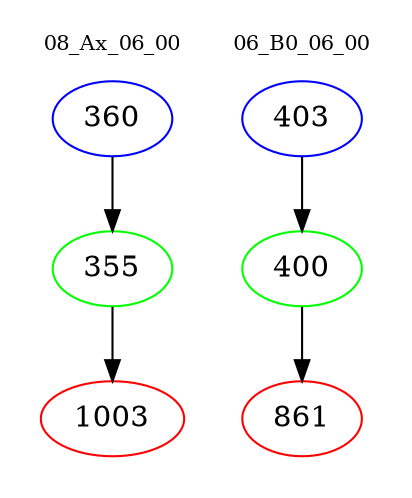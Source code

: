 digraph{
subgraph cluster_0 {
color = white
label = "08_Ax_06_00";
fontsize=10;
T0_360 [label="360", color="blue"]
T0_360 -> T0_355 [color="black"]
T0_355 [label="355", color="green"]
T0_355 -> T0_1003 [color="black"]
T0_1003 [label="1003", color="red"]
}
subgraph cluster_1 {
color = white
label = "06_B0_06_00";
fontsize=10;
T1_403 [label="403", color="blue"]
T1_403 -> T1_400 [color="black"]
T1_400 [label="400", color="green"]
T1_400 -> T1_861 [color="black"]
T1_861 [label="861", color="red"]
}
}
